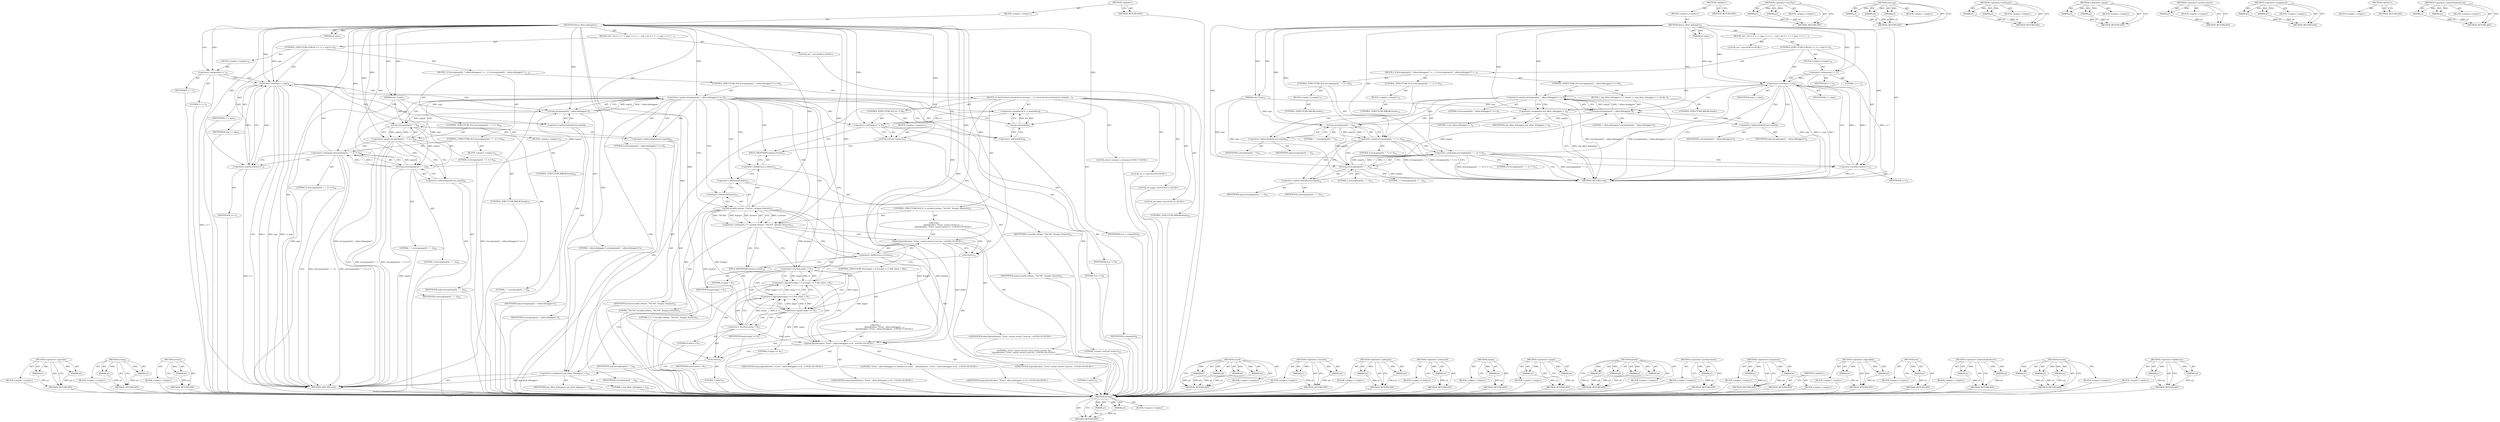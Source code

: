digraph "&lt;operator&gt;.fieldAccess" {
vulnerable_100 [label=<(METHOD,strcmp)>];
vulnerable_101 [label=<(PARAM,p1)>];
vulnerable_102 [label=<(PARAM,p2)>];
vulnerable_103 [label=<(BLOCK,&lt;empty&gt;,&lt;empty&gt;)>];
vulnerable_104 [label=<(METHOD_RETURN,ANY)>];
vulnerable_6 [label=<(METHOD,&lt;global&gt;)<SUB>1</SUB>>];
vulnerable_7 [label=<(BLOCK,&lt;empty&gt;,&lt;empty&gt;)<SUB>1</SUB>>];
vulnerable_8 [label=<(METHOD,detect_allow_debuggers)<SUB>1</SUB>>];
vulnerable_9 [label=<(PARAM,int argc)<SUB>1</SUB>>];
vulnerable_10 [label=<(PARAM,char **argv)<SUB>1</SUB>>];
vulnerable_11 [label=<(BLOCK,{
	int i;
	
 	for (i = 1; i &lt; argc; i++) {
 		i...,{
	int i;
	
 	for (i = 1; i &lt; argc; i++) {
 		i...)<SUB>1</SUB>>];
vulnerable_12 [label="<(LOCAL,int i: int)<SUB>2</SUB>>"];
vulnerable_13 [label=<(CONTROL_STRUCTURE,FOR,for (i = 1;i &lt; argc;i++))<SUB>4</SUB>>];
vulnerable_14 [label=<(BLOCK,&lt;empty&gt;,&lt;empty&gt;)<SUB>4</SUB>>];
vulnerable_15 [label=<(&lt;operator&gt;.assignment,i = 1)<SUB>4</SUB>>];
vulnerable_16 [label=<(IDENTIFIER,i,i = 1)<SUB>4</SUB>>];
vulnerable_17 [label=<(LITERAL,1,i = 1)<SUB>4</SUB>>];
vulnerable_18 [label=<(&lt;operator&gt;.lessThan,i &lt; argc)<SUB>4</SUB>>];
vulnerable_19 [label=<(IDENTIFIER,i,i &lt; argc)<SUB>4</SUB>>];
vulnerable_20 [label=<(IDENTIFIER,argc,i &lt; argc)<SUB>4</SUB>>];
vulnerable_21 [label=<(&lt;operator&gt;.postIncrement,i++)<SUB>4</SUB>>];
vulnerable_22 [label=<(IDENTIFIER,i,i++)<SUB>4</SUB>>];
vulnerable_23 [label=<(BLOCK,{
 		if (strcmp(argv[i], &quot;--allow-debuggers&quot;) =...,{
 		if (strcmp(argv[i], &quot;--allow-debuggers&quot;) =...)<SUB>4</SUB>>];
vulnerable_24 [label=<(CONTROL_STRUCTURE,IF,if (strcmp(argv[i], &quot;--allow-debuggers&quot;) == 0))<SUB>5</SUB>>];
vulnerable_25 [label=<(&lt;operator&gt;.equals,strcmp(argv[i], &quot;--allow-debuggers&quot;) == 0)<SUB>5</SUB>>];
vulnerable_26 [label=<(strcmp,strcmp(argv[i], &quot;--allow-debuggers&quot;))<SUB>5</SUB>>];
vulnerable_27 [label=<(&lt;operator&gt;.indirectIndexAccess,argv[i])<SUB>5</SUB>>];
vulnerable_28 [label=<(IDENTIFIER,argv,strcmp(argv[i], &quot;--allow-debuggers&quot;))<SUB>5</SUB>>];
vulnerable_29 [label=<(IDENTIFIER,i,strcmp(argv[i], &quot;--allow-debuggers&quot;))<SUB>5</SUB>>];
vulnerable_30 [label=<(LITERAL,&quot;--allow-debuggers&quot;,strcmp(argv[i], &quot;--allow-debuggers&quot;))<SUB>5</SUB>>];
vulnerable_31 [label=<(LITERAL,0,strcmp(argv[i], &quot;--allow-debuggers&quot;) == 0)<SUB>5</SUB>>];
vulnerable_32 [label=<(BLOCK,{
 			arg_allow_debuggers = 1;
 			break;
 		},{
 			arg_allow_debuggers = 1;
 			break;
 		})<SUB>5</SUB>>];
vulnerable_33 [label=<(&lt;operator&gt;.assignment,arg_allow_debuggers = 1)<SUB>6</SUB>>];
vulnerable_34 [label=<(IDENTIFIER,arg_allow_debuggers,arg_allow_debuggers = 1)<SUB>6</SUB>>];
vulnerable_35 [label=<(LITERAL,1,arg_allow_debuggers = 1)<SUB>6</SUB>>];
vulnerable_36 [label=<(CONTROL_STRUCTURE,BREAK,break;)<SUB>7</SUB>>];
vulnerable_37 [label=<(CONTROL_STRUCTURE,IF,if (strcmp(argv[i], &quot;--&quot;) == 0))<SUB>10</SUB>>];
vulnerable_38 [label=<(&lt;operator&gt;.equals,strcmp(argv[i], &quot;--&quot;) == 0)<SUB>10</SUB>>];
vulnerable_39 [label=<(strcmp,strcmp(argv[i], &quot;--&quot;))<SUB>10</SUB>>];
vulnerable_40 [label=<(&lt;operator&gt;.indirectIndexAccess,argv[i])<SUB>10</SUB>>];
vulnerable_41 [label=<(IDENTIFIER,argv,strcmp(argv[i], &quot;--&quot;))<SUB>10</SUB>>];
vulnerable_42 [label=<(IDENTIFIER,i,strcmp(argv[i], &quot;--&quot;))<SUB>10</SUB>>];
vulnerable_43 [label=<(LITERAL,&quot;--&quot;,strcmp(argv[i], &quot;--&quot;))<SUB>10</SUB>>];
vulnerable_44 [label=<(LITERAL,0,strcmp(argv[i], &quot;--&quot;) == 0)<SUB>10</SUB>>];
vulnerable_45 [label=<(BLOCK,&lt;empty&gt;,&lt;empty&gt;)<SUB>11</SUB>>];
vulnerable_46 [label=<(CONTROL_STRUCTURE,BREAK,break;)<SUB>11</SUB>>];
vulnerable_47 [label=<(CONTROL_STRUCTURE,IF,if (strncmp(argv[i], &quot;--&quot;, 2) != 0))<SUB>12</SUB>>];
vulnerable_48 [label=<(&lt;operator&gt;.notEquals,strncmp(argv[i], &quot;--&quot;, 2) != 0)<SUB>12</SUB>>];
vulnerable_49 [label=<(strncmp,strncmp(argv[i], &quot;--&quot;, 2))<SUB>12</SUB>>];
vulnerable_50 [label=<(&lt;operator&gt;.indirectIndexAccess,argv[i])<SUB>12</SUB>>];
vulnerable_51 [label=<(IDENTIFIER,argv,strncmp(argv[i], &quot;--&quot;, 2))<SUB>12</SUB>>];
vulnerable_52 [label=<(IDENTIFIER,i,strncmp(argv[i], &quot;--&quot;, 2))<SUB>12</SUB>>];
vulnerable_53 [label=<(LITERAL,&quot;--&quot;,strncmp(argv[i], &quot;--&quot;, 2))<SUB>12</SUB>>];
vulnerable_54 [label=<(LITERAL,2,strncmp(argv[i], &quot;--&quot;, 2))<SUB>12</SUB>>];
vulnerable_55 [label=<(LITERAL,0,strncmp(argv[i], &quot;--&quot;, 2) != 0)<SUB>12</SUB>>];
vulnerable_56 [label=<(BLOCK,&lt;empty&gt;,&lt;empty&gt;)<SUB>13</SUB>>];
vulnerable_57 [label=<(CONTROL_STRUCTURE,BREAK,break;)<SUB>13</SUB>>];
vulnerable_58 [label=<(METHOD_RETURN,void)<SUB>1</SUB>>];
vulnerable_60 [label=<(METHOD_RETURN,ANY)<SUB>1</SUB>>];
vulnerable_86 [label=<(METHOD,&lt;operator&gt;.lessThan)>];
vulnerable_87 [label=<(PARAM,p1)>];
vulnerable_88 [label=<(PARAM,p2)>];
vulnerable_89 [label=<(BLOCK,&lt;empty&gt;,&lt;empty&gt;)>];
vulnerable_90 [label=<(METHOD_RETURN,ANY)>];
vulnerable_115 [label=<(METHOD,strncmp)>];
vulnerable_116 [label=<(PARAM,p1)>];
vulnerable_117 [label=<(PARAM,p2)>];
vulnerable_118 [label=<(PARAM,p3)>];
vulnerable_119 [label=<(BLOCK,&lt;empty&gt;,&lt;empty&gt;)>];
vulnerable_120 [label=<(METHOD_RETURN,ANY)>];
vulnerable_110 [label=<(METHOD,&lt;operator&gt;.notEquals)>];
vulnerable_111 [label=<(PARAM,p1)>];
vulnerable_112 [label=<(PARAM,p2)>];
vulnerable_113 [label=<(BLOCK,&lt;empty&gt;,&lt;empty&gt;)>];
vulnerable_114 [label=<(METHOD_RETURN,ANY)>];
vulnerable_95 [label=<(METHOD,&lt;operator&gt;.equals)>];
vulnerable_96 [label=<(PARAM,p1)>];
vulnerable_97 [label=<(PARAM,p2)>];
vulnerable_98 [label=<(BLOCK,&lt;empty&gt;,&lt;empty&gt;)>];
vulnerable_99 [label=<(METHOD_RETURN,ANY)>];
vulnerable_91 [label=<(METHOD,&lt;operator&gt;.postIncrement)>];
vulnerable_92 [label=<(PARAM,p1)>];
vulnerable_93 [label=<(BLOCK,&lt;empty&gt;,&lt;empty&gt;)>];
vulnerable_94 [label=<(METHOD_RETURN,ANY)>];
vulnerable_81 [label=<(METHOD,&lt;operator&gt;.assignment)>];
vulnerable_82 [label=<(PARAM,p1)>];
vulnerable_83 [label=<(PARAM,p2)>];
vulnerable_84 [label=<(BLOCK,&lt;empty&gt;,&lt;empty&gt;)>];
vulnerable_85 [label=<(METHOD_RETURN,ANY)>];
vulnerable_75 [label=<(METHOD,&lt;global&gt;)<SUB>1</SUB>>];
vulnerable_76 [label=<(BLOCK,&lt;empty&gt;,&lt;empty&gt;)>];
vulnerable_77 [label=<(METHOD_RETURN,ANY)>];
vulnerable_105 [label=<(METHOD,&lt;operator&gt;.indirectIndexAccess)>];
vulnerable_106 [label=<(PARAM,p1)>];
vulnerable_107 [label=<(PARAM,p2)>];
vulnerable_108 [label=<(BLOCK,&lt;empty&gt;,&lt;empty&gt;)>];
vulnerable_109 [label=<(METHOD_RETURN,ANY)>];
fixed_215 [label=<(METHOD,&lt;operator&gt;.logicalOr)>];
fixed_216 [label=<(PARAM,p1)>];
fixed_217 [label=<(PARAM,p2)>];
fixed_218 [label=<(BLOCK,&lt;empty&gt;,&lt;empty&gt;)>];
fixed_219 [label=<(METHOD_RETURN,ANY)>];
fixed_165 [label=<(METHOD,strcmp)>];
fixed_166 [label=<(PARAM,p1)>];
fixed_167 [label=<(PARAM,p2)>];
fixed_168 [label=<(BLOCK,&lt;empty&gt;,&lt;empty&gt;)>];
fixed_169 [label=<(METHOD_RETURN,ANY)>];
fixed_188 [label=<(METHOD,errExit)>];
fixed_189 [label=<(PARAM,p1)>];
fixed_190 [label=<(BLOCK,&lt;empty&gt;,&lt;empty&gt;)>];
fixed_191 [label=<(METHOD_RETURN,ANY)>];
fixed_6 [label=<(METHOD,&lt;global&gt;)<SUB>1</SUB>>];
fixed_7 [label=<(BLOCK,&lt;empty&gt;,&lt;empty&gt;)<SUB>1</SUB>>];
fixed_8 [label=<(METHOD,detect_allow_debuggers)<SUB>1</SUB>>];
fixed_9 [label=<(PARAM,int argc)<SUB>1</SUB>>];
fixed_10 [label=<(PARAM,char **argv)<SUB>1</SUB>>];
fixed_11 [label=<(BLOCK,{
	int i;
	
 	for (i = 1; i &lt; argc; i++) {
 		i...,{
	int i;
	
 	for (i = 1; i &lt; argc; i++) {
 		i...)<SUB>1</SUB>>];
fixed_12 [label="<(LOCAL,int i: int)<SUB>2</SUB>>"];
fixed_13 [label=<(CONTROL_STRUCTURE,FOR,for (i = 1;i &lt; argc;i++))<SUB>4</SUB>>];
fixed_14 [label=<(BLOCK,&lt;empty&gt;,&lt;empty&gt;)<SUB>4</SUB>>];
fixed_15 [label=<(&lt;operator&gt;.assignment,i = 1)<SUB>4</SUB>>];
fixed_16 [label=<(IDENTIFIER,i,i = 1)<SUB>4</SUB>>];
fixed_17 [label=<(LITERAL,1,i = 1)<SUB>4</SUB>>];
fixed_18 [label=<(&lt;operator&gt;.lessThan,i &lt; argc)<SUB>4</SUB>>];
fixed_19 [label=<(IDENTIFIER,i,i &lt; argc)<SUB>4</SUB>>];
fixed_20 [label=<(IDENTIFIER,argc,i &lt; argc)<SUB>4</SUB>>];
fixed_21 [label=<(&lt;operator&gt;.postIncrement,i++)<SUB>4</SUB>>];
fixed_22 [label=<(IDENTIFIER,i,i++)<SUB>4</SUB>>];
fixed_23 [label=<(BLOCK,{
 		if (strcmp(argv[i], &quot;--allow-debuggers&quot;) =...,{
 		if (strcmp(argv[i], &quot;--allow-debuggers&quot;) =...)<SUB>4</SUB>>];
fixed_24 [label=<(CONTROL_STRUCTURE,IF,if (strcmp(argv[i], &quot;--allow-debuggers&quot;) == 0))<SUB>5</SUB>>];
fixed_25 [label=<(&lt;operator&gt;.equals,strcmp(argv[i], &quot;--allow-debuggers&quot;) == 0)<SUB>5</SUB>>];
fixed_26 [label=<(strcmp,strcmp(argv[i], &quot;--allow-debuggers&quot;))<SUB>5</SUB>>];
fixed_27 [label=<(&lt;operator&gt;.indirectIndexAccess,argv[i])<SUB>5</SUB>>];
fixed_28 [label=<(IDENTIFIER,argv,strcmp(argv[i], &quot;--allow-debuggers&quot;))<SUB>5</SUB>>];
fixed_29 [label=<(IDENTIFIER,i,strcmp(argv[i], &quot;--allow-debuggers&quot;))<SUB>5</SUB>>];
fixed_30 [label=<(LITERAL,&quot;--allow-debuggers&quot;,strcmp(argv[i], &quot;--allow-debuggers&quot;))<SUB>5</SUB>>];
fixed_31 [label=<(LITERAL,0,strcmp(argv[i], &quot;--allow-debuggers&quot;) == 0)<SUB>5</SUB>>];
fixed_32 [label=<(BLOCK,{
			// check kernel version
			struct utsname ...,{
			// check kernel version
			struct utsname ...)<SUB>5</SUB>>];
fixed_33 [label="<(LOCAL,struct utsname u: utsname)<SUB>7</SUB>>"];
fixed_34 [label="<(LOCAL,int rv: int)<SUB>8</SUB>>"];
fixed_35 [label=<(&lt;operator&gt;.assignment,rv = uname(&amp;u))<SUB>8</SUB>>];
fixed_36 [label=<(IDENTIFIER,rv,rv = uname(&amp;u))<SUB>8</SUB>>];
fixed_37 [label=<(uname,uname(&amp;u))<SUB>8</SUB>>];
fixed_38 [label=<(&lt;operator&gt;.addressOf,&amp;u)<SUB>8</SUB>>];
fixed_39 [label=<(IDENTIFIER,u,uname(&amp;u))<SUB>8</SUB>>];
fixed_40 [label=<(CONTROL_STRUCTURE,IF,if (rv != 0))<SUB>9</SUB>>];
fixed_41 [label=<(&lt;operator&gt;.notEquals,rv != 0)<SUB>9</SUB>>];
fixed_42 [label=<(IDENTIFIER,rv,rv != 0)<SUB>9</SUB>>];
fixed_43 [label=<(LITERAL,0,rv != 0)<SUB>9</SUB>>];
fixed_44 [label=<(BLOCK,&lt;empty&gt;,&lt;empty&gt;)<SUB>10</SUB>>];
fixed_45 [label=<(errExit,errExit(&quot;uname&quot;))<SUB>10</SUB>>];
fixed_46 [label=<(LITERAL,&quot;uname&quot;,errExit(&quot;uname&quot;))<SUB>10</SUB>>];
fixed_47 [label="<(LOCAL,int major: int)<SUB>11</SUB>>"];
fixed_48 [label="<(LOCAL,int minor: int)<SUB>12</SUB>>"];
fixed_49 [label=<(CONTROL_STRUCTURE,IF,if (2 != sscanf(u.release, &quot;%d.%d&quot;, &amp;major, &amp;minor)))<SUB>13</SUB>>];
fixed_50 [label=<(&lt;operator&gt;.notEquals,2 != sscanf(u.release, &quot;%d.%d&quot;, &amp;major, &amp;minor))<SUB>13</SUB>>];
fixed_51 [label=<(LITERAL,2,2 != sscanf(u.release, &quot;%d.%d&quot;, &amp;major, &amp;minor))<SUB>13</SUB>>];
fixed_52 [label=<(sscanf,sscanf(u.release, &quot;%d.%d&quot;, &amp;major, &amp;minor))<SUB>13</SUB>>];
fixed_53 [label=<(&lt;operator&gt;.fieldAccess,u.release)<SUB>13</SUB>>];
fixed_54 [label=<(IDENTIFIER,u,sscanf(u.release, &quot;%d.%d&quot;, &amp;major, &amp;minor))<SUB>13</SUB>>];
fixed_55 [label=<(FIELD_IDENTIFIER,release,release)<SUB>13</SUB>>];
fixed_56 [label=<(LITERAL,&quot;%d.%d&quot;,sscanf(u.release, &quot;%d.%d&quot;, &amp;major, &amp;minor))<SUB>13</SUB>>];
fixed_57 [label=<(&lt;operator&gt;.addressOf,&amp;major)<SUB>13</SUB>>];
fixed_58 [label=<(IDENTIFIER,major,sscanf(u.release, &quot;%d.%d&quot;, &amp;major, &amp;minor))<SUB>13</SUB>>];
fixed_59 [label=<(&lt;operator&gt;.addressOf,&amp;minor)<SUB>13</SUB>>];
fixed_60 [label=<(IDENTIFIER,minor,sscanf(u.release, &quot;%d.%d&quot;, &amp;major, &amp;minor))<SUB>13</SUB>>];
fixed_61 [label="<(BLOCK,{
				fprintf(stderr, &quot;Error: cannot extract Li...,{
				fprintf(stderr, &quot;Error: cannot extract Li...)<SUB>13</SUB>>"];
fixed_62 [label="<(fprintf,fprintf(stderr, &quot;Error: cannot extract Linux ke...)<SUB>14</SUB>>"];
fixed_63 [label="<(IDENTIFIER,stderr,fprintf(stderr, &quot;Error: cannot extract Linux ke...)<SUB>14</SUB>>"];
fixed_64 [label="<(LITERAL,&quot;Error: cannot extract Linux kernel version: %s\n&quot;,fprintf(stderr, &quot;Error: cannot extract Linux ke...)<SUB>14</SUB>>"];
fixed_65 [label=<(&lt;operator&gt;.fieldAccess,u.version)<SUB>14</SUB>>];
fixed_66 [label="<(IDENTIFIER,u,fprintf(stderr, &quot;Error: cannot extract Linux ke...)<SUB>14</SUB>>"];
fixed_67 [label=<(FIELD_IDENTIFIER,version,version)<SUB>14</SUB>>];
fixed_68 [label=<(exit,exit(1))<SUB>15</SUB>>];
fixed_69 [label=<(LITERAL,1,exit(1))<SUB>15</SUB>>];
fixed_70 [label=<(CONTROL_STRUCTURE,IF,if (major &lt; 4 || (major == 4 &amp;&amp; minor &lt; 8)))<SUB>17</SUB>>];
fixed_71 [label=<(&lt;operator&gt;.logicalOr,major &lt; 4 || (major == 4 &amp;&amp; minor &lt; 8))<SUB>17</SUB>>];
fixed_72 [label=<(&lt;operator&gt;.lessThan,major &lt; 4)<SUB>17</SUB>>];
fixed_73 [label=<(IDENTIFIER,major,major &lt; 4)<SUB>17</SUB>>];
fixed_74 [label=<(LITERAL,4,major &lt; 4)<SUB>17</SUB>>];
fixed_75 [label=<(&lt;operator&gt;.logicalAnd,major == 4 &amp;&amp; minor &lt; 8)<SUB>17</SUB>>];
fixed_76 [label=<(&lt;operator&gt;.equals,major == 4)<SUB>17</SUB>>];
fixed_77 [label=<(IDENTIFIER,major,major == 4)<SUB>17</SUB>>];
fixed_78 [label=<(LITERAL,4,major == 4)<SUB>17</SUB>>];
fixed_79 [label=<(&lt;operator&gt;.lessThan,minor &lt; 8)<SUB>17</SUB>>];
fixed_80 [label=<(IDENTIFIER,minor,minor &lt; 8)<SUB>17</SUB>>];
fixed_81 [label=<(LITERAL,8,minor &lt; 8)<SUB>17</SUB>>];
fixed_82 [label="<(BLOCK,{
				fprintf(stderr, &quot;Error: --allow-debuggers...,{
				fprintf(stderr, &quot;Error: --allow-debuggers...)<SUB>17</SUB>>"];
fixed_83 [label="<(fprintf,fprintf(stderr, &quot;Error: --allow-debuggers is di...)<SUB>18</SUB>>"];
fixed_84 [label="<(IDENTIFIER,stderr,fprintf(stderr, &quot;Error: --allow-debuggers is di...)<SUB>18</SUB>>"];
fixed_85 [label="<(LITERAL,&quot;Error: --allow-debuggers is disabled on Linux ...,fprintf(stderr, &quot;Error: --allow-debuggers is di...)<SUB>18</SUB>>"];
fixed_86 [label="<(IDENTIFIER,major,fprintf(stderr, &quot;Error: --allow-debuggers is di...)<SUB>20</SUB>>"];
fixed_87 [label="<(IDENTIFIER,minor,fprintf(stderr, &quot;Error: --allow-debuggers is di...)<SUB>20</SUB>>"];
fixed_88 [label=<(exit,exit(1))<SUB>21</SUB>>];
fixed_89 [label=<(LITERAL,1,exit(1))<SUB>21</SUB>>];
fixed_90 [label=<(&lt;operator&gt;.assignment,arg_allow_debuggers = 1)<SUB>24</SUB>>];
fixed_91 [label=<(IDENTIFIER,arg_allow_debuggers,arg_allow_debuggers = 1)<SUB>24</SUB>>];
fixed_92 [label=<(LITERAL,1,arg_allow_debuggers = 1)<SUB>24</SUB>>];
fixed_93 [label=<(CONTROL_STRUCTURE,BREAK,break;)<SUB>25</SUB>>];
fixed_94 [label=<(CONTROL_STRUCTURE,IF,if (strcmp(argv[i], &quot;--&quot;) == 0))<SUB>28</SUB>>];
fixed_95 [label=<(&lt;operator&gt;.equals,strcmp(argv[i], &quot;--&quot;) == 0)<SUB>28</SUB>>];
fixed_96 [label=<(strcmp,strcmp(argv[i], &quot;--&quot;))<SUB>28</SUB>>];
fixed_97 [label=<(&lt;operator&gt;.indirectIndexAccess,argv[i])<SUB>28</SUB>>];
fixed_98 [label=<(IDENTIFIER,argv,strcmp(argv[i], &quot;--&quot;))<SUB>28</SUB>>];
fixed_99 [label=<(IDENTIFIER,i,strcmp(argv[i], &quot;--&quot;))<SUB>28</SUB>>];
fixed_100 [label=<(LITERAL,&quot;--&quot;,strcmp(argv[i], &quot;--&quot;))<SUB>28</SUB>>];
fixed_101 [label=<(LITERAL,0,strcmp(argv[i], &quot;--&quot;) == 0)<SUB>28</SUB>>];
fixed_102 [label=<(BLOCK,&lt;empty&gt;,&lt;empty&gt;)<SUB>29</SUB>>];
fixed_103 [label=<(CONTROL_STRUCTURE,BREAK,break;)<SUB>29</SUB>>];
fixed_104 [label=<(CONTROL_STRUCTURE,IF,if (strncmp(argv[i], &quot;--&quot;, 2) != 0))<SUB>30</SUB>>];
fixed_105 [label=<(&lt;operator&gt;.notEquals,strncmp(argv[i], &quot;--&quot;, 2) != 0)<SUB>30</SUB>>];
fixed_106 [label=<(strncmp,strncmp(argv[i], &quot;--&quot;, 2))<SUB>30</SUB>>];
fixed_107 [label=<(&lt;operator&gt;.indirectIndexAccess,argv[i])<SUB>30</SUB>>];
fixed_108 [label=<(IDENTIFIER,argv,strncmp(argv[i], &quot;--&quot;, 2))<SUB>30</SUB>>];
fixed_109 [label=<(IDENTIFIER,i,strncmp(argv[i], &quot;--&quot;, 2))<SUB>30</SUB>>];
fixed_110 [label=<(LITERAL,&quot;--&quot;,strncmp(argv[i], &quot;--&quot;, 2))<SUB>30</SUB>>];
fixed_111 [label=<(LITERAL,2,strncmp(argv[i], &quot;--&quot;, 2))<SUB>30</SUB>>];
fixed_112 [label=<(LITERAL,0,strncmp(argv[i], &quot;--&quot;, 2) != 0)<SUB>30</SUB>>];
fixed_113 [label=<(BLOCK,&lt;empty&gt;,&lt;empty&gt;)<SUB>31</SUB>>];
fixed_114 [label=<(CONTROL_STRUCTURE,BREAK,break;)<SUB>31</SUB>>];
fixed_115 [label=<(METHOD_RETURN,void)<SUB>1</SUB>>];
fixed_117 [label=<(METHOD_RETURN,ANY)<SUB>1</SUB>>];
fixed_192 [label=<(METHOD,sscanf)>];
fixed_193 [label=<(PARAM,p1)>];
fixed_194 [label=<(PARAM,p2)>];
fixed_195 [label=<(PARAM,p3)>];
fixed_196 [label=<(PARAM,p4)>];
fixed_197 [label=<(BLOCK,&lt;empty&gt;,&lt;empty&gt;)>];
fixed_198 [label=<(METHOD_RETURN,ANY)>];
fixed_151 [label=<(METHOD,&lt;operator&gt;.lessThan)>];
fixed_152 [label=<(PARAM,p1)>];
fixed_153 [label=<(PARAM,p2)>];
fixed_154 [label=<(BLOCK,&lt;empty&gt;,&lt;empty&gt;)>];
fixed_155 [label=<(METHOD_RETURN,ANY)>];
fixed_183 [label=<(METHOD,&lt;operator&gt;.notEquals)>];
fixed_184 [label=<(PARAM,p1)>];
fixed_185 [label=<(PARAM,p2)>];
fixed_186 [label=<(BLOCK,&lt;empty&gt;,&lt;empty&gt;)>];
fixed_187 [label=<(METHOD_RETURN,ANY)>];
fixed_179 [label=<(METHOD,&lt;operator&gt;.addressOf)>];
fixed_180 [label=<(PARAM,p1)>];
fixed_181 [label=<(BLOCK,&lt;empty&gt;,&lt;empty&gt;)>];
fixed_182 [label=<(METHOD_RETURN,ANY)>];
fixed_175 [label=<(METHOD,uname)>];
fixed_176 [label=<(PARAM,p1)>];
fixed_177 [label=<(BLOCK,&lt;empty&gt;,&lt;empty&gt;)>];
fixed_178 [label=<(METHOD_RETURN,ANY)>];
fixed_160 [label=<(METHOD,&lt;operator&gt;.equals)>];
fixed_161 [label=<(PARAM,p1)>];
fixed_162 [label=<(PARAM,p2)>];
fixed_163 [label=<(BLOCK,&lt;empty&gt;,&lt;empty&gt;)>];
fixed_164 [label=<(METHOD_RETURN,ANY)>];
fixed_204 [label=<(METHOD,fprintf)>];
fixed_205 [label=<(PARAM,p1)>];
fixed_206 [label=<(PARAM,p2)>];
fixed_207 [label=<(PARAM,p3)>];
fixed_208 [label=<(PARAM,p4)>];
fixed_209 [label=<(BLOCK,&lt;empty&gt;,&lt;empty&gt;)>];
fixed_210 [label=<(METHOD_RETURN,ANY)>];
fixed_156 [label=<(METHOD,&lt;operator&gt;.postIncrement)>];
fixed_157 [label=<(PARAM,p1)>];
fixed_158 [label=<(BLOCK,&lt;empty&gt;,&lt;empty&gt;)>];
fixed_159 [label=<(METHOD_RETURN,ANY)>];
fixed_146 [label=<(METHOD,&lt;operator&gt;.assignment)>];
fixed_147 [label=<(PARAM,p1)>];
fixed_148 [label=<(PARAM,p2)>];
fixed_149 [label=<(BLOCK,&lt;empty&gt;,&lt;empty&gt;)>];
fixed_150 [label=<(METHOD_RETURN,ANY)>];
fixed_140 [label=<(METHOD,&lt;global&gt;)<SUB>1</SUB>>];
fixed_141 [label=<(BLOCK,&lt;empty&gt;,&lt;empty&gt;)>];
fixed_142 [label=<(METHOD_RETURN,ANY)>];
fixed_220 [label=<(METHOD,&lt;operator&gt;.logicalAnd)>];
fixed_221 [label=<(PARAM,p1)>];
fixed_222 [label=<(PARAM,p2)>];
fixed_223 [label=<(BLOCK,&lt;empty&gt;,&lt;empty&gt;)>];
fixed_224 [label=<(METHOD_RETURN,ANY)>];
fixed_211 [label=<(METHOD,exit)>];
fixed_212 [label=<(PARAM,p1)>];
fixed_213 [label=<(BLOCK,&lt;empty&gt;,&lt;empty&gt;)>];
fixed_214 [label=<(METHOD_RETURN,ANY)>];
fixed_170 [label=<(METHOD,&lt;operator&gt;.indirectIndexAccess)>];
fixed_171 [label=<(PARAM,p1)>];
fixed_172 [label=<(PARAM,p2)>];
fixed_173 [label=<(BLOCK,&lt;empty&gt;,&lt;empty&gt;)>];
fixed_174 [label=<(METHOD_RETURN,ANY)>];
fixed_225 [label=<(METHOD,strncmp)>];
fixed_226 [label=<(PARAM,p1)>];
fixed_227 [label=<(PARAM,p2)>];
fixed_228 [label=<(PARAM,p3)>];
fixed_229 [label=<(BLOCK,&lt;empty&gt;,&lt;empty&gt;)>];
fixed_230 [label=<(METHOD_RETURN,ANY)>];
fixed_199 [label=<(METHOD,&lt;operator&gt;.fieldAccess)>];
fixed_200 [label=<(PARAM,p1)>];
fixed_201 [label=<(PARAM,p2)>];
fixed_202 [label=<(BLOCK,&lt;empty&gt;,&lt;empty&gt;)>];
fixed_203 [label=<(METHOD_RETURN,ANY)>];
vulnerable_100 -> vulnerable_101  [key=0, label="AST: "];
vulnerable_100 -> vulnerable_101  [key=1, label="DDG: "];
vulnerable_100 -> vulnerable_103  [key=0, label="AST: "];
vulnerable_100 -> vulnerable_102  [key=0, label="AST: "];
vulnerable_100 -> vulnerable_102  [key=1, label="DDG: "];
vulnerable_100 -> vulnerable_104  [key=0, label="AST: "];
vulnerable_100 -> vulnerable_104  [key=1, label="CFG: "];
vulnerable_101 -> vulnerable_104  [key=0, label="DDG: p1"];
vulnerable_102 -> vulnerable_104  [key=0, label="DDG: p2"];
vulnerable_6 -> vulnerable_7  [key=0, label="AST: "];
vulnerable_6 -> vulnerable_60  [key=0, label="AST: "];
vulnerable_6 -> vulnerable_60  [key=1, label="CFG: "];
vulnerable_7 -> vulnerable_8  [key=0, label="AST: "];
vulnerable_8 -> vulnerable_9  [key=0, label="AST: "];
vulnerable_8 -> vulnerable_9  [key=1, label="DDG: "];
vulnerable_8 -> vulnerable_10  [key=0, label="AST: "];
vulnerable_8 -> vulnerable_10  [key=1, label="DDG: "];
vulnerable_8 -> vulnerable_11  [key=0, label="AST: "];
vulnerable_8 -> vulnerable_58  [key=0, label="AST: "];
vulnerable_8 -> vulnerable_15  [key=0, label="CFG: "];
vulnerable_8 -> vulnerable_15  [key=1, label="DDG: "];
vulnerable_8 -> vulnerable_18  [key=0, label="DDG: "];
vulnerable_8 -> vulnerable_21  [key=0, label="DDG: "];
vulnerable_8 -> vulnerable_25  [key=0, label="DDG: "];
vulnerable_8 -> vulnerable_33  [key=0, label="DDG: "];
vulnerable_8 -> vulnerable_38  [key=0, label="DDG: "];
vulnerable_8 -> vulnerable_48  [key=0, label="DDG: "];
vulnerable_8 -> vulnerable_26  [key=0, label="DDG: "];
vulnerable_8 -> vulnerable_39  [key=0, label="DDG: "];
vulnerable_8 -> vulnerable_49  [key=0, label="DDG: "];
vulnerable_9 -> vulnerable_18  [key=0, label="DDG: argc"];
vulnerable_10 -> vulnerable_58  [key=0, label="DDG: argv"];
vulnerable_10 -> vulnerable_26  [key=0, label="DDG: argv"];
vulnerable_10 -> vulnerable_39  [key=0, label="DDG: argv"];
vulnerable_10 -> vulnerable_49  [key=0, label="DDG: argv"];
vulnerable_11 -> vulnerable_12  [key=0, label="AST: "];
vulnerable_11 -> vulnerable_13  [key=0, label="AST: "];
vulnerable_13 -> vulnerable_14  [key=0, label="AST: "];
vulnerable_13 -> vulnerable_18  [key=0, label="AST: "];
vulnerable_13 -> vulnerable_21  [key=0, label="AST: "];
vulnerable_13 -> vulnerable_23  [key=0, label="AST: "];
vulnerable_14 -> vulnerable_15  [key=0, label="AST: "];
vulnerable_15 -> vulnerable_16  [key=0, label="AST: "];
vulnerable_15 -> vulnerable_17  [key=0, label="AST: "];
vulnerable_15 -> vulnerable_18  [key=0, label="CFG: "];
vulnerable_15 -> vulnerable_18  [key=1, label="DDG: i"];
vulnerable_15 -> vulnerable_58  [key=0, label="DDG: i = 1"];
vulnerable_18 -> vulnerable_19  [key=0, label="AST: "];
vulnerable_18 -> vulnerable_20  [key=0, label="AST: "];
vulnerable_18 -> vulnerable_58  [key=0, label="CFG: "];
vulnerable_18 -> vulnerable_58  [key=1, label="DDG: i"];
vulnerable_18 -> vulnerable_58  [key=2, label="DDG: argc"];
vulnerable_18 -> vulnerable_58  [key=3, label="DDG: i &lt; argc"];
vulnerable_18 -> vulnerable_27  [key=0, label="CFG: "];
vulnerable_18 -> vulnerable_27  [key=1, label="CDG: "];
vulnerable_18 -> vulnerable_21  [key=0, label="DDG: i"];
vulnerable_18 -> vulnerable_26  [key=0, label="CDG: "];
vulnerable_18 -> vulnerable_25  [key=0, label="CDG: "];
vulnerable_21 -> vulnerable_22  [key=0, label="AST: "];
vulnerable_21 -> vulnerable_18  [key=0, label="CFG: "];
vulnerable_21 -> vulnerable_18  [key=1, label="DDG: i"];
vulnerable_21 -> vulnerable_58  [key=0, label="DDG: i++"];
vulnerable_23 -> vulnerable_24  [key=0, label="AST: "];
vulnerable_23 -> vulnerable_37  [key=0, label="AST: "];
vulnerable_23 -> vulnerable_47  [key=0, label="AST: "];
vulnerable_24 -> vulnerable_25  [key=0, label="AST: "];
vulnerable_24 -> vulnerable_32  [key=0, label="AST: "];
vulnerable_25 -> vulnerable_26  [key=0, label="AST: "];
vulnerable_25 -> vulnerable_31  [key=0, label="AST: "];
vulnerable_25 -> vulnerable_33  [key=0, label="CFG: "];
vulnerable_25 -> vulnerable_33  [key=1, label="CDG: "];
vulnerable_25 -> vulnerable_40  [key=0, label="CFG: "];
vulnerable_25 -> vulnerable_40  [key=1, label="CDG: "];
vulnerable_25 -> vulnerable_58  [key=0, label="DDG: strcmp(argv[i], &quot;--allow-debuggers&quot;)"];
vulnerable_25 -> vulnerable_58  [key=1, label="DDG: strcmp(argv[i], &quot;--allow-debuggers&quot;) == 0"];
vulnerable_25 -> vulnerable_38  [key=0, label="CDG: "];
vulnerable_25 -> vulnerable_39  [key=0, label="CDG: "];
vulnerable_26 -> vulnerable_27  [key=0, label="AST: "];
vulnerable_26 -> vulnerable_30  [key=0, label="AST: "];
vulnerable_26 -> vulnerable_25  [key=0, label="CFG: "];
vulnerable_26 -> vulnerable_25  [key=1, label="DDG: argv[i]"];
vulnerable_26 -> vulnerable_25  [key=2, label="DDG: &quot;--allow-debuggers&quot;"];
vulnerable_26 -> vulnerable_39  [key=0, label="DDG: argv[i]"];
vulnerable_27 -> vulnerable_28  [key=0, label="AST: "];
vulnerable_27 -> vulnerable_29  [key=0, label="AST: "];
vulnerable_27 -> vulnerable_26  [key=0, label="CFG: "];
vulnerable_32 -> vulnerable_33  [key=0, label="AST: "];
vulnerable_32 -> vulnerable_36  [key=0, label="AST: "];
vulnerable_33 -> vulnerable_34  [key=0, label="AST: "];
vulnerable_33 -> vulnerable_35  [key=0, label="AST: "];
vulnerable_33 -> vulnerable_58  [key=0, label="CFG: "];
vulnerable_33 -> vulnerable_58  [key=1, label="DDG: arg_allow_debuggers"];
vulnerable_37 -> vulnerable_38  [key=0, label="AST: "];
vulnerable_37 -> vulnerable_45  [key=0, label="AST: "];
vulnerable_38 -> vulnerable_39  [key=0, label="AST: "];
vulnerable_38 -> vulnerable_44  [key=0, label="AST: "];
vulnerable_38 -> vulnerable_58  [key=0, label="CFG: "];
vulnerable_38 -> vulnerable_58  [key=1, label="DDG: strcmp(argv[i], &quot;--&quot;)"];
vulnerable_38 -> vulnerable_58  [key=2, label="DDG: strcmp(argv[i], &quot;--&quot;) == 0"];
vulnerable_38 -> vulnerable_50  [key=0, label="CFG: "];
vulnerable_38 -> vulnerable_50  [key=1, label="CDG: "];
vulnerable_38 -> vulnerable_48  [key=0, label="CDG: "];
vulnerable_38 -> vulnerable_49  [key=0, label="CDG: "];
vulnerable_39 -> vulnerable_40  [key=0, label="AST: "];
vulnerable_39 -> vulnerable_43  [key=0, label="AST: "];
vulnerable_39 -> vulnerable_38  [key=0, label="CFG: "];
vulnerable_39 -> vulnerable_38  [key=1, label="DDG: argv[i]"];
vulnerable_39 -> vulnerable_38  [key=2, label="DDG: &quot;--&quot;"];
vulnerable_39 -> vulnerable_49  [key=0, label="DDG: argv[i]"];
vulnerable_40 -> vulnerable_41  [key=0, label="AST: "];
vulnerable_40 -> vulnerable_42  [key=0, label="AST: "];
vulnerable_40 -> vulnerable_39  [key=0, label="CFG: "];
vulnerable_45 -> vulnerable_46  [key=0, label="AST: "];
vulnerable_47 -> vulnerable_48  [key=0, label="AST: "];
vulnerable_47 -> vulnerable_56  [key=0, label="AST: "];
vulnerable_48 -> vulnerable_49  [key=0, label="AST: "];
vulnerable_48 -> vulnerable_55  [key=0, label="AST: "];
vulnerable_48 -> vulnerable_58  [key=0, label="CFG: "];
vulnerable_48 -> vulnerable_58  [key=1, label="DDG: strncmp(argv[i], &quot;--&quot;, 2)"];
vulnerable_48 -> vulnerable_58  [key=2, label="DDG: strncmp(argv[i], &quot;--&quot;, 2) != 0"];
vulnerable_48 -> vulnerable_21  [key=0, label="CFG: "];
vulnerable_48 -> vulnerable_21  [key=1, label="CDG: "];
vulnerable_48 -> vulnerable_18  [key=0, label="CDG: "];
vulnerable_49 -> vulnerable_50  [key=0, label="AST: "];
vulnerable_49 -> vulnerable_53  [key=0, label="AST: "];
vulnerable_49 -> vulnerable_54  [key=0, label="AST: "];
vulnerable_49 -> vulnerable_48  [key=0, label="CFG: "];
vulnerable_49 -> vulnerable_48  [key=1, label="DDG: argv[i]"];
vulnerable_49 -> vulnerable_48  [key=2, label="DDG: &quot;--&quot;"];
vulnerable_49 -> vulnerable_48  [key=3, label="DDG: 2"];
vulnerable_49 -> vulnerable_58  [key=0, label="DDG: argv[i]"];
vulnerable_49 -> vulnerable_26  [key=0, label="DDG: argv[i]"];
vulnerable_50 -> vulnerable_51  [key=0, label="AST: "];
vulnerable_50 -> vulnerable_52  [key=0, label="AST: "];
vulnerable_50 -> vulnerable_49  [key=0, label="CFG: "];
vulnerable_56 -> vulnerable_57  [key=0, label="AST: "];
vulnerable_86 -> vulnerable_87  [key=0, label="AST: "];
vulnerable_86 -> vulnerable_87  [key=1, label="DDG: "];
vulnerable_86 -> vulnerable_89  [key=0, label="AST: "];
vulnerable_86 -> vulnerable_88  [key=0, label="AST: "];
vulnerable_86 -> vulnerable_88  [key=1, label="DDG: "];
vulnerable_86 -> vulnerable_90  [key=0, label="AST: "];
vulnerable_86 -> vulnerable_90  [key=1, label="CFG: "];
vulnerable_87 -> vulnerable_90  [key=0, label="DDG: p1"];
vulnerable_88 -> vulnerable_90  [key=0, label="DDG: p2"];
vulnerable_115 -> vulnerable_116  [key=0, label="AST: "];
vulnerable_115 -> vulnerable_116  [key=1, label="DDG: "];
vulnerable_115 -> vulnerable_119  [key=0, label="AST: "];
vulnerable_115 -> vulnerable_117  [key=0, label="AST: "];
vulnerable_115 -> vulnerable_117  [key=1, label="DDG: "];
vulnerable_115 -> vulnerable_120  [key=0, label="AST: "];
vulnerable_115 -> vulnerable_120  [key=1, label="CFG: "];
vulnerable_115 -> vulnerable_118  [key=0, label="AST: "];
vulnerable_115 -> vulnerable_118  [key=1, label="DDG: "];
vulnerable_116 -> vulnerable_120  [key=0, label="DDG: p1"];
vulnerable_117 -> vulnerable_120  [key=0, label="DDG: p2"];
vulnerable_118 -> vulnerable_120  [key=0, label="DDG: p3"];
vulnerable_110 -> vulnerable_111  [key=0, label="AST: "];
vulnerable_110 -> vulnerable_111  [key=1, label="DDG: "];
vulnerable_110 -> vulnerable_113  [key=0, label="AST: "];
vulnerable_110 -> vulnerable_112  [key=0, label="AST: "];
vulnerable_110 -> vulnerable_112  [key=1, label="DDG: "];
vulnerable_110 -> vulnerable_114  [key=0, label="AST: "];
vulnerable_110 -> vulnerable_114  [key=1, label="CFG: "];
vulnerable_111 -> vulnerable_114  [key=0, label="DDG: p1"];
vulnerable_112 -> vulnerable_114  [key=0, label="DDG: p2"];
vulnerable_95 -> vulnerable_96  [key=0, label="AST: "];
vulnerable_95 -> vulnerable_96  [key=1, label="DDG: "];
vulnerable_95 -> vulnerable_98  [key=0, label="AST: "];
vulnerable_95 -> vulnerable_97  [key=0, label="AST: "];
vulnerable_95 -> vulnerable_97  [key=1, label="DDG: "];
vulnerable_95 -> vulnerable_99  [key=0, label="AST: "];
vulnerable_95 -> vulnerable_99  [key=1, label="CFG: "];
vulnerable_96 -> vulnerable_99  [key=0, label="DDG: p1"];
vulnerable_97 -> vulnerable_99  [key=0, label="DDG: p2"];
vulnerable_91 -> vulnerable_92  [key=0, label="AST: "];
vulnerable_91 -> vulnerable_92  [key=1, label="DDG: "];
vulnerable_91 -> vulnerable_93  [key=0, label="AST: "];
vulnerable_91 -> vulnerable_94  [key=0, label="AST: "];
vulnerable_91 -> vulnerable_94  [key=1, label="CFG: "];
vulnerable_92 -> vulnerable_94  [key=0, label="DDG: p1"];
vulnerable_81 -> vulnerable_82  [key=0, label="AST: "];
vulnerable_81 -> vulnerable_82  [key=1, label="DDG: "];
vulnerable_81 -> vulnerable_84  [key=0, label="AST: "];
vulnerable_81 -> vulnerable_83  [key=0, label="AST: "];
vulnerable_81 -> vulnerable_83  [key=1, label="DDG: "];
vulnerable_81 -> vulnerable_85  [key=0, label="AST: "];
vulnerable_81 -> vulnerable_85  [key=1, label="CFG: "];
vulnerable_82 -> vulnerable_85  [key=0, label="DDG: p1"];
vulnerable_83 -> vulnerable_85  [key=0, label="DDG: p2"];
vulnerable_75 -> vulnerable_76  [key=0, label="AST: "];
vulnerable_75 -> vulnerable_77  [key=0, label="AST: "];
vulnerable_75 -> vulnerable_77  [key=1, label="CFG: "];
vulnerable_105 -> vulnerable_106  [key=0, label="AST: "];
vulnerable_105 -> vulnerable_106  [key=1, label="DDG: "];
vulnerable_105 -> vulnerable_108  [key=0, label="AST: "];
vulnerable_105 -> vulnerable_107  [key=0, label="AST: "];
vulnerable_105 -> vulnerable_107  [key=1, label="DDG: "];
vulnerable_105 -> vulnerable_109  [key=0, label="AST: "];
vulnerable_105 -> vulnerable_109  [key=1, label="CFG: "];
vulnerable_106 -> vulnerable_109  [key=0, label="DDG: p1"];
vulnerable_107 -> vulnerable_109  [key=0, label="DDG: p2"];
fixed_215 -> fixed_216  [key=0, label="AST: "];
fixed_215 -> fixed_216  [key=1, label="DDG: "];
fixed_215 -> fixed_218  [key=0, label="AST: "];
fixed_215 -> fixed_217  [key=0, label="AST: "];
fixed_215 -> fixed_217  [key=1, label="DDG: "];
fixed_215 -> fixed_219  [key=0, label="AST: "];
fixed_215 -> fixed_219  [key=1, label="CFG: "];
fixed_216 -> fixed_219  [key=0, label="DDG: p1"];
fixed_217 -> fixed_219  [key=0, label="DDG: p2"];
fixed_218 -> vulnerable_100  [key=0];
fixed_219 -> vulnerable_100  [key=0];
fixed_165 -> fixed_166  [key=0, label="AST: "];
fixed_165 -> fixed_166  [key=1, label="DDG: "];
fixed_165 -> fixed_168  [key=0, label="AST: "];
fixed_165 -> fixed_167  [key=0, label="AST: "];
fixed_165 -> fixed_167  [key=1, label="DDG: "];
fixed_165 -> fixed_169  [key=0, label="AST: "];
fixed_165 -> fixed_169  [key=1, label="CFG: "];
fixed_166 -> fixed_169  [key=0, label="DDG: p1"];
fixed_167 -> fixed_169  [key=0, label="DDG: p2"];
fixed_168 -> vulnerable_100  [key=0];
fixed_169 -> vulnerable_100  [key=0];
fixed_188 -> fixed_189  [key=0, label="AST: "];
fixed_188 -> fixed_189  [key=1, label="DDG: "];
fixed_188 -> fixed_190  [key=0, label="AST: "];
fixed_188 -> fixed_191  [key=0, label="AST: "];
fixed_188 -> fixed_191  [key=1, label="CFG: "];
fixed_189 -> fixed_191  [key=0, label="DDG: p1"];
fixed_190 -> vulnerable_100  [key=0];
fixed_191 -> vulnerable_100  [key=0];
fixed_6 -> fixed_7  [key=0, label="AST: "];
fixed_6 -> fixed_117  [key=0, label="AST: "];
fixed_6 -> fixed_117  [key=1, label="CFG: "];
fixed_7 -> fixed_8  [key=0, label="AST: "];
fixed_8 -> fixed_9  [key=0, label="AST: "];
fixed_8 -> fixed_9  [key=1, label="DDG: "];
fixed_8 -> fixed_10  [key=0, label="AST: "];
fixed_8 -> fixed_10  [key=1, label="DDG: "];
fixed_8 -> fixed_11  [key=0, label="AST: "];
fixed_8 -> fixed_115  [key=0, label="AST: "];
fixed_8 -> fixed_15  [key=0, label="CFG: "];
fixed_8 -> fixed_15  [key=1, label="DDG: "];
fixed_8 -> fixed_18  [key=0, label="DDG: "];
fixed_8 -> fixed_21  [key=0, label="DDG: "];
fixed_8 -> fixed_25  [key=0, label="DDG: "];
fixed_8 -> fixed_90  [key=0, label="DDG: "];
fixed_8 -> fixed_95  [key=0, label="DDG: "];
fixed_8 -> fixed_105  [key=0, label="DDG: "];
fixed_8 -> fixed_26  [key=0, label="DDG: "];
fixed_8 -> fixed_96  [key=0, label="DDG: "];
fixed_8 -> fixed_106  [key=0, label="DDG: "];
fixed_8 -> fixed_37  [key=0, label="DDG: "];
fixed_8 -> fixed_41  [key=0, label="DDG: "];
fixed_8 -> fixed_50  [key=0, label="DDG: "];
fixed_8 -> fixed_45  [key=0, label="DDG: "];
fixed_8 -> fixed_52  [key=0, label="DDG: "];
fixed_8 -> fixed_62  [key=0, label="DDG: "];
fixed_8 -> fixed_68  [key=0, label="DDG: "];
fixed_8 -> fixed_72  [key=0, label="DDG: "];
fixed_8 -> fixed_83  [key=0, label="DDG: "];
fixed_8 -> fixed_88  [key=0, label="DDG: "];
fixed_8 -> fixed_76  [key=0, label="DDG: "];
fixed_8 -> fixed_79  [key=0, label="DDG: "];
fixed_9 -> fixed_18  [key=0, label="DDG: argc"];
fixed_10 -> fixed_115  [key=0, label="DDG: argv"];
fixed_10 -> fixed_26  [key=0, label="DDG: argv"];
fixed_10 -> fixed_96  [key=0, label="DDG: argv"];
fixed_10 -> fixed_106  [key=0, label="DDG: argv"];
fixed_11 -> fixed_12  [key=0, label="AST: "];
fixed_11 -> fixed_13  [key=0, label="AST: "];
fixed_12 -> vulnerable_100  [key=0];
fixed_13 -> fixed_14  [key=0, label="AST: "];
fixed_13 -> fixed_18  [key=0, label="AST: "];
fixed_13 -> fixed_21  [key=0, label="AST: "];
fixed_13 -> fixed_23  [key=0, label="AST: "];
fixed_14 -> fixed_15  [key=0, label="AST: "];
fixed_15 -> fixed_16  [key=0, label="AST: "];
fixed_15 -> fixed_17  [key=0, label="AST: "];
fixed_15 -> fixed_18  [key=0, label="CFG: "];
fixed_15 -> fixed_18  [key=1, label="DDG: i"];
fixed_15 -> fixed_115  [key=0, label="DDG: i = 1"];
fixed_16 -> vulnerable_100  [key=0];
fixed_17 -> vulnerable_100  [key=0];
fixed_18 -> fixed_19  [key=0, label="AST: "];
fixed_18 -> fixed_20  [key=0, label="AST: "];
fixed_18 -> fixed_115  [key=0, label="CFG: "];
fixed_18 -> fixed_115  [key=1, label="DDG: i"];
fixed_18 -> fixed_115  [key=2, label="DDG: argc"];
fixed_18 -> fixed_115  [key=3, label="DDG: i &lt; argc"];
fixed_18 -> fixed_27  [key=0, label="CFG: "];
fixed_18 -> fixed_27  [key=1, label="CDG: "];
fixed_18 -> fixed_21  [key=0, label="DDG: i"];
fixed_18 -> fixed_26  [key=0, label="CDG: "];
fixed_18 -> fixed_25  [key=0, label="CDG: "];
fixed_19 -> vulnerable_100  [key=0];
fixed_20 -> vulnerable_100  [key=0];
fixed_21 -> fixed_22  [key=0, label="AST: "];
fixed_21 -> fixed_18  [key=0, label="CFG: "];
fixed_21 -> fixed_18  [key=1, label="DDG: i"];
fixed_21 -> fixed_115  [key=0, label="DDG: i++"];
fixed_22 -> vulnerable_100  [key=0];
fixed_23 -> fixed_24  [key=0, label="AST: "];
fixed_23 -> fixed_94  [key=0, label="AST: "];
fixed_23 -> fixed_104  [key=0, label="AST: "];
fixed_24 -> fixed_25  [key=0, label="AST: "];
fixed_24 -> fixed_32  [key=0, label="AST: "];
fixed_25 -> fixed_26  [key=0, label="AST: "];
fixed_25 -> fixed_31  [key=0, label="AST: "];
fixed_25 -> fixed_38  [key=0, label="CFG: "];
fixed_25 -> fixed_38  [key=1, label="CDG: "];
fixed_25 -> fixed_97  [key=0, label="CFG: "];
fixed_25 -> fixed_97  [key=1, label="CDG: "];
fixed_25 -> fixed_115  [key=0, label="DDG: strcmp(argv[i], &quot;--allow-debuggers&quot;)"];
fixed_25 -> fixed_115  [key=1, label="DDG: strcmp(argv[i], &quot;--allow-debuggers&quot;) == 0"];
fixed_25 -> fixed_96  [key=0, label="CDG: "];
fixed_25 -> fixed_57  [key=0, label="CDG: "];
fixed_25 -> fixed_52  [key=0, label="CDG: "];
fixed_25 -> fixed_37  [key=0, label="CDG: "];
fixed_25 -> fixed_72  [key=0, label="CDG: "];
fixed_25 -> fixed_95  [key=0, label="CDG: "];
fixed_25 -> fixed_50  [key=0, label="CDG: "];
fixed_25 -> fixed_59  [key=0, label="CDG: "];
fixed_25 -> fixed_35  [key=0, label="CDG: "];
fixed_25 -> fixed_90  [key=0, label="CDG: "];
fixed_25 -> fixed_71  [key=0, label="CDG: "];
fixed_25 -> fixed_53  [key=0, label="CDG: "];
fixed_25 -> fixed_41  [key=0, label="CDG: "];
fixed_25 -> fixed_55  [key=0, label="CDG: "];
fixed_26 -> fixed_27  [key=0, label="AST: "];
fixed_26 -> fixed_30  [key=0, label="AST: "];
fixed_26 -> fixed_25  [key=0, label="CFG: "];
fixed_26 -> fixed_25  [key=1, label="DDG: argv[i]"];
fixed_26 -> fixed_25  [key=2, label="DDG: &quot;--allow-debuggers&quot;"];
fixed_26 -> fixed_96  [key=0, label="DDG: argv[i]"];
fixed_27 -> fixed_28  [key=0, label="AST: "];
fixed_27 -> fixed_29  [key=0, label="AST: "];
fixed_27 -> fixed_26  [key=0, label="CFG: "];
fixed_28 -> vulnerable_100  [key=0];
fixed_29 -> vulnerable_100  [key=0];
fixed_30 -> vulnerable_100  [key=0];
fixed_31 -> vulnerable_100  [key=0];
fixed_32 -> fixed_33  [key=0, label="AST: "];
fixed_32 -> fixed_34  [key=0, label="AST: "];
fixed_32 -> fixed_35  [key=0, label="AST: "];
fixed_32 -> fixed_40  [key=0, label="AST: "];
fixed_32 -> fixed_47  [key=0, label="AST: "];
fixed_32 -> fixed_48  [key=0, label="AST: "];
fixed_32 -> fixed_49  [key=0, label="AST: "];
fixed_32 -> fixed_70  [key=0, label="AST: "];
fixed_32 -> fixed_90  [key=0, label="AST: "];
fixed_32 -> fixed_93  [key=0, label="AST: "];
fixed_33 -> vulnerable_100  [key=0];
fixed_34 -> vulnerable_100  [key=0];
fixed_35 -> fixed_36  [key=0, label="AST: "];
fixed_35 -> fixed_37  [key=0, label="AST: "];
fixed_35 -> fixed_41  [key=0, label="CFG: "];
fixed_35 -> fixed_41  [key=1, label="DDG: rv"];
fixed_36 -> vulnerable_100  [key=0];
fixed_37 -> fixed_38  [key=0, label="AST: "];
fixed_37 -> fixed_35  [key=0, label="CFG: "];
fixed_37 -> fixed_35  [key=1, label="DDG: &amp;u"];
fixed_38 -> fixed_39  [key=0, label="AST: "];
fixed_38 -> fixed_37  [key=0, label="CFG: "];
fixed_39 -> vulnerable_100  [key=0];
fixed_40 -> fixed_41  [key=0, label="AST: "];
fixed_40 -> fixed_44  [key=0, label="AST: "];
fixed_41 -> fixed_42  [key=0, label="AST: "];
fixed_41 -> fixed_43  [key=0, label="AST: "];
fixed_41 -> fixed_45  [key=0, label="CFG: "];
fixed_41 -> fixed_45  [key=1, label="CDG: "];
fixed_41 -> fixed_55  [key=0, label="CFG: "];
fixed_42 -> vulnerable_100  [key=0];
fixed_43 -> vulnerable_100  [key=0];
fixed_44 -> fixed_45  [key=0, label="AST: "];
fixed_45 -> fixed_46  [key=0, label="AST: "];
fixed_45 -> fixed_55  [key=0, label="CFG: "];
fixed_46 -> vulnerable_100  [key=0];
fixed_47 -> vulnerable_100  [key=0];
fixed_48 -> vulnerable_100  [key=0];
fixed_49 -> fixed_50  [key=0, label="AST: "];
fixed_49 -> fixed_61  [key=0, label="AST: "];
fixed_50 -> fixed_51  [key=0, label="AST: "];
fixed_50 -> fixed_52  [key=0, label="AST: "];
fixed_50 -> fixed_67  [key=0, label="CFG: "];
fixed_50 -> fixed_67  [key=1, label="CDG: "];
fixed_50 -> fixed_72  [key=0, label="CFG: "];
fixed_50 -> fixed_68  [key=0, label="CDG: "];
fixed_50 -> fixed_65  [key=0, label="CDG: "];
fixed_50 -> fixed_62  [key=0, label="CDG: "];
fixed_51 -> vulnerable_100  [key=0];
fixed_52 -> fixed_53  [key=0, label="AST: "];
fixed_52 -> fixed_56  [key=0, label="AST: "];
fixed_52 -> fixed_57  [key=0, label="AST: "];
fixed_52 -> fixed_59  [key=0, label="AST: "];
fixed_52 -> fixed_50  [key=0, label="CFG: "];
fixed_52 -> fixed_50  [key=1, label="DDG: u.release"];
fixed_52 -> fixed_50  [key=2, label="DDG: &quot;%d.%d&quot;"];
fixed_52 -> fixed_50  [key=3, label="DDG: &amp;major"];
fixed_52 -> fixed_50  [key=4, label="DDG: &amp;minor"];
fixed_52 -> fixed_72  [key=0, label="DDG: &amp;major"];
fixed_52 -> fixed_83  [key=0, label="DDG: &amp;major"];
fixed_52 -> fixed_83  [key=1, label="DDG: &amp;minor"];
fixed_52 -> fixed_76  [key=0, label="DDG: &amp;major"];
fixed_52 -> fixed_79  [key=0, label="DDG: &amp;minor"];
fixed_53 -> fixed_54  [key=0, label="AST: "];
fixed_53 -> fixed_55  [key=0, label="AST: "];
fixed_53 -> fixed_57  [key=0, label="CFG: "];
fixed_54 -> vulnerable_100  [key=0];
fixed_55 -> fixed_53  [key=0, label="CFG: "];
fixed_56 -> vulnerable_100  [key=0];
fixed_57 -> fixed_58  [key=0, label="AST: "];
fixed_57 -> fixed_59  [key=0, label="CFG: "];
fixed_58 -> vulnerable_100  [key=0];
fixed_59 -> fixed_60  [key=0, label="AST: "];
fixed_59 -> fixed_52  [key=0, label="CFG: "];
fixed_60 -> vulnerable_100  [key=0];
fixed_61 -> fixed_62  [key=0, label="AST: "];
fixed_61 -> fixed_68  [key=0, label="AST: "];
fixed_62 -> fixed_63  [key=0, label="AST: "];
fixed_62 -> fixed_64  [key=0, label="AST: "];
fixed_62 -> fixed_65  [key=0, label="AST: "];
fixed_62 -> fixed_68  [key=0, label="CFG: "];
fixed_62 -> fixed_83  [key=0, label="DDG: stderr"];
fixed_63 -> vulnerable_100  [key=0];
fixed_64 -> vulnerable_100  [key=0];
fixed_65 -> fixed_66  [key=0, label="AST: "];
fixed_65 -> fixed_67  [key=0, label="AST: "];
fixed_65 -> fixed_62  [key=0, label="CFG: "];
fixed_66 -> vulnerable_100  [key=0];
fixed_67 -> fixed_65  [key=0, label="CFG: "];
fixed_68 -> fixed_69  [key=0, label="AST: "];
fixed_68 -> fixed_72  [key=0, label="CFG: "];
fixed_69 -> vulnerable_100  [key=0];
fixed_70 -> fixed_71  [key=0, label="AST: "];
fixed_70 -> fixed_82  [key=0, label="AST: "];
fixed_71 -> fixed_72  [key=0, label="AST: "];
fixed_71 -> fixed_75  [key=0, label="AST: "];
fixed_71 -> fixed_83  [key=0, label="CFG: "];
fixed_71 -> fixed_83  [key=1, label="CDG: "];
fixed_71 -> fixed_90  [key=0, label="CFG: "];
fixed_71 -> fixed_88  [key=0, label="CDG: "];
fixed_72 -> fixed_73  [key=0, label="AST: "];
fixed_72 -> fixed_74  [key=0, label="AST: "];
fixed_72 -> fixed_71  [key=0, label="CFG: "];
fixed_72 -> fixed_71  [key=1, label="DDG: major"];
fixed_72 -> fixed_71  [key=2, label="DDG: 4"];
fixed_72 -> fixed_76  [key=0, label="CFG: "];
fixed_72 -> fixed_76  [key=1, label="DDG: major"];
fixed_72 -> fixed_76  [key=2, label="CDG: "];
fixed_72 -> fixed_83  [key=0, label="DDG: major"];
fixed_72 -> fixed_75  [key=0, label="CDG: "];
fixed_73 -> vulnerable_100  [key=0];
fixed_74 -> vulnerable_100  [key=0];
fixed_75 -> fixed_76  [key=0, label="AST: "];
fixed_75 -> fixed_79  [key=0, label="AST: "];
fixed_75 -> fixed_71  [key=0, label="CFG: "];
fixed_75 -> fixed_71  [key=1, label="DDG: major == 4"];
fixed_75 -> fixed_71  [key=2, label="DDG: minor &lt; 8"];
fixed_76 -> fixed_77  [key=0, label="AST: "];
fixed_76 -> fixed_78  [key=0, label="AST: "];
fixed_76 -> fixed_75  [key=0, label="CFG: "];
fixed_76 -> fixed_75  [key=1, label="DDG: major"];
fixed_76 -> fixed_75  [key=2, label="DDG: 4"];
fixed_76 -> fixed_79  [key=0, label="CFG: "];
fixed_76 -> fixed_79  [key=1, label="CDG: "];
fixed_76 -> fixed_83  [key=0, label="DDG: major"];
fixed_77 -> vulnerable_100  [key=0];
fixed_78 -> vulnerable_100  [key=0];
fixed_79 -> fixed_80  [key=0, label="AST: "];
fixed_79 -> fixed_81  [key=0, label="AST: "];
fixed_79 -> fixed_75  [key=0, label="CFG: "];
fixed_79 -> fixed_75  [key=1, label="DDG: minor"];
fixed_79 -> fixed_75  [key=2, label="DDG: 8"];
fixed_79 -> fixed_83  [key=0, label="DDG: minor"];
fixed_80 -> vulnerable_100  [key=0];
fixed_81 -> vulnerable_100  [key=0];
fixed_82 -> fixed_83  [key=0, label="AST: "];
fixed_82 -> fixed_88  [key=0, label="AST: "];
fixed_83 -> fixed_84  [key=0, label="AST: "];
fixed_83 -> fixed_85  [key=0, label="AST: "];
fixed_83 -> fixed_86  [key=0, label="AST: "];
fixed_83 -> fixed_87  [key=0, label="AST: "];
fixed_83 -> fixed_88  [key=0, label="CFG: "];
fixed_84 -> vulnerable_100  [key=0];
fixed_85 -> vulnerable_100  [key=0];
fixed_86 -> vulnerable_100  [key=0];
fixed_87 -> vulnerable_100  [key=0];
fixed_88 -> fixed_89  [key=0, label="AST: "];
fixed_88 -> fixed_90  [key=0, label="CFG: "];
fixed_89 -> vulnerable_100  [key=0];
fixed_90 -> fixed_91  [key=0, label="AST: "];
fixed_90 -> fixed_92  [key=0, label="AST: "];
fixed_90 -> fixed_115  [key=0, label="CFG: "];
fixed_90 -> fixed_115  [key=1, label="DDG: arg_allow_debuggers"];
fixed_91 -> vulnerable_100  [key=0];
fixed_92 -> vulnerable_100  [key=0];
fixed_93 -> vulnerable_100  [key=0];
fixed_94 -> fixed_95  [key=0, label="AST: "];
fixed_94 -> fixed_102  [key=0, label="AST: "];
fixed_95 -> fixed_96  [key=0, label="AST: "];
fixed_95 -> fixed_101  [key=0, label="AST: "];
fixed_95 -> fixed_115  [key=0, label="CFG: "];
fixed_95 -> fixed_115  [key=1, label="DDG: strcmp(argv[i], &quot;--&quot;)"];
fixed_95 -> fixed_115  [key=2, label="DDG: strcmp(argv[i], &quot;--&quot;) == 0"];
fixed_95 -> fixed_107  [key=0, label="CFG: "];
fixed_95 -> fixed_107  [key=1, label="CDG: "];
fixed_95 -> fixed_106  [key=0, label="CDG: "];
fixed_95 -> fixed_105  [key=0, label="CDG: "];
fixed_96 -> fixed_97  [key=0, label="AST: "];
fixed_96 -> fixed_100  [key=0, label="AST: "];
fixed_96 -> fixed_95  [key=0, label="CFG: "];
fixed_96 -> fixed_95  [key=1, label="DDG: argv[i]"];
fixed_96 -> fixed_95  [key=2, label="DDG: &quot;--&quot;"];
fixed_96 -> fixed_106  [key=0, label="DDG: argv[i]"];
fixed_97 -> fixed_98  [key=0, label="AST: "];
fixed_97 -> fixed_99  [key=0, label="AST: "];
fixed_97 -> fixed_96  [key=0, label="CFG: "];
fixed_98 -> vulnerable_100  [key=0];
fixed_99 -> vulnerable_100  [key=0];
fixed_100 -> vulnerable_100  [key=0];
fixed_101 -> vulnerable_100  [key=0];
fixed_102 -> fixed_103  [key=0, label="AST: "];
fixed_103 -> vulnerable_100  [key=0];
fixed_104 -> fixed_105  [key=0, label="AST: "];
fixed_104 -> fixed_113  [key=0, label="AST: "];
fixed_105 -> fixed_106  [key=0, label="AST: "];
fixed_105 -> fixed_112  [key=0, label="AST: "];
fixed_105 -> fixed_115  [key=0, label="CFG: "];
fixed_105 -> fixed_115  [key=1, label="DDG: strncmp(argv[i], &quot;--&quot;, 2)"];
fixed_105 -> fixed_115  [key=2, label="DDG: strncmp(argv[i], &quot;--&quot;, 2) != 0"];
fixed_105 -> fixed_21  [key=0, label="CFG: "];
fixed_105 -> fixed_21  [key=1, label="CDG: "];
fixed_105 -> fixed_18  [key=0, label="CDG: "];
fixed_106 -> fixed_107  [key=0, label="AST: "];
fixed_106 -> fixed_110  [key=0, label="AST: "];
fixed_106 -> fixed_111  [key=0, label="AST: "];
fixed_106 -> fixed_105  [key=0, label="CFG: "];
fixed_106 -> fixed_105  [key=1, label="DDG: argv[i]"];
fixed_106 -> fixed_105  [key=2, label="DDG: &quot;--&quot;"];
fixed_106 -> fixed_105  [key=3, label="DDG: 2"];
fixed_106 -> fixed_115  [key=0, label="DDG: argv[i]"];
fixed_106 -> fixed_26  [key=0, label="DDG: argv[i]"];
fixed_107 -> fixed_108  [key=0, label="AST: "];
fixed_107 -> fixed_109  [key=0, label="AST: "];
fixed_107 -> fixed_106  [key=0, label="CFG: "];
fixed_108 -> vulnerable_100  [key=0];
fixed_109 -> vulnerable_100  [key=0];
fixed_110 -> vulnerable_100  [key=0];
fixed_111 -> vulnerable_100  [key=0];
fixed_112 -> vulnerable_100  [key=0];
fixed_113 -> fixed_114  [key=0, label="AST: "];
fixed_114 -> vulnerable_100  [key=0];
fixed_115 -> vulnerable_100  [key=0];
fixed_117 -> vulnerable_100  [key=0];
fixed_192 -> fixed_193  [key=0, label="AST: "];
fixed_192 -> fixed_193  [key=1, label="DDG: "];
fixed_192 -> fixed_197  [key=0, label="AST: "];
fixed_192 -> fixed_194  [key=0, label="AST: "];
fixed_192 -> fixed_194  [key=1, label="DDG: "];
fixed_192 -> fixed_198  [key=0, label="AST: "];
fixed_192 -> fixed_198  [key=1, label="CFG: "];
fixed_192 -> fixed_195  [key=0, label="AST: "];
fixed_192 -> fixed_195  [key=1, label="DDG: "];
fixed_192 -> fixed_196  [key=0, label="AST: "];
fixed_192 -> fixed_196  [key=1, label="DDG: "];
fixed_193 -> fixed_198  [key=0, label="DDG: p1"];
fixed_194 -> fixed_198  [key=0, label="DDG: p2"];
fixed_195 -> fixed_198  [key=0, label="DDG: p3"];
fixed_196 -> fixed_198  [key=0, label="DDG: p4"];
fixed_197 -> vulnerable_100  [key=0];
fixed_198 -> vulnerable_100  [key=0];
fixed_151 -> fixed_152  [key=0, label="AST: "];
fixed_151 -> fixed_152  [key=1, label="DDG: "];
fixed_151 -> fixed_154  [key=0, label="AST: "];
fixed_151 -> fixed_153  [key=0, label="AST: "];
fixed_151 -> fixed_153  [key=1, label="DDG: "];
fixed_151 -> fixed_155  [key=0, label="AST: "];
fixed_151 -> fixed_155  [key=1, label="CFG: "];
fixed_152 -> fixed_155  [key=0, label="DDG: p1"];
fixed_153 -> fixed_155  [key=0, label="DDG: p2"];
fixed_154 -> vulnerable_100  [key=0];
fixed_155 -> vulnerable_100  [key=0];
fixed_183 -> fixed_184  [key=0, label="AST: "];
fixed_183 -> fixed_184  [key=1, label="DDG: "];
fixed_183 -> fixed_186  [key=0, label="AST: "];
fixed_183 -> fixed_185  [key=0, label="AST: "];
fixed_183 -> fixed_185  [key=1, label="DDG: "];
fixed_183 -> fixed_187  [key=0, label="AST: "];
fixed_183 -> fixed_187  [key=1, label="CFG: "];
fixed_184 -> fixed_187  [key=0, label="DDG: p1"];
fixed_185 -> fixed_187  [key=0, label="DDG: p2"];
fixed_186 -> vulnerable_100  [key=0];
fixed_187 -> vulnerable_100  [key=0];
fixed_179 -> fixed_180  [key=0, label="AST: "];
fixed_179 -> fixed_180  [key=1, label="DDG: "];
fixed_179 -> fixed_181  [key=0, label="AST: "];
fixed_179 -> fixed_182  [key=0, label="AST: "];
fixed_179 -> fixed_182  [key=1, label="CFG: "];
fixed_180 -> fixed_182  [key=0, label="DDG: p1"];
fixed_181 -> vulnerable_100  [key=0];
fixed_182 -> vulnerable_100  [key=0];
fixed_175 -> fixed_176  [key=0, label="AST: "];
fixed_175 -> fixed_176  [key=1, label="DDG: "];
fixed_175 -> fixed_177  [key=0, label="AST: "];
fixed_175 -> fixed_178  [key=0, label="AST: "];
fixed_175 -> fixed_178  [key=1, label="CFG: "];
fixed_176 -> fixed_178  [key=0, label="DDG: p1"];
fixed_177 -> vulnerable_100  [key=0];
fixed_178 -> vulnerable_100  [key=0];
fixed_160 -> fixed_161  [key=0, label="AST: "];
fixed_160 -> fixed_161  [key=1, label="DDG: "];
fixed_160 -> fixed_163  [key=0, label="AST: "];
fixed_160 -> fixed_162  [key=0, label="AST: "];
fixed_160 -> fixed_162  [key=1, label="DDG: "];
fixed_160 -> fixed_164  [key=0, label="AST: "];
fixed_160 -> fixed_164  [key=1, label="CFG: "];
fixed_161 -> fixed_164  [key=0, label="DDG: p1"];
fixed_162 -> fixed_164  [key=0, label="DDG: p2"];
fixed_163 -> vulnerable_100  [key=0];
fixed_164 -> vulnerable_100  [key=0];
fixed_204 -> fixed_205  [key=0, label="AST: "];
fixed_204 -> fixed_205  [key=1, label="DDG: "];
fixed_204 -> fixed_209  [key=0, label="AST: "];
fixed_204 -> fixed_206  [key=0, label="AST: "];
fixed_204 -> fixed_206  [key=1, label="DDG: "];
fixed_204 -> fixed_210  [key=0, label="AST: "];
fixed_204 -> fixed_210  [key=1, label="CFG: "];
fixed_204 -> fixed_207  [key=0, label="AST: "];
fixed_204 -> fixed_207  [key=1, label="DDG: "];
fixed_204 -> fixed_208  [key=0, label="AST: "];
fixed_204 -> fixed_208  [key=1, label="DDG: "];
fixed_205 -> fixed_210  [key=0, label="DDG: p1"];
fixed_206 -> fixed_210  [key=0, label="DDG: p2"];
fixed_207 -> fixed_210  [key=0, label="DDG: p3"];
fixed_208 -> fixed_210  [key=0, label="DDG: p4"];
fixed_209 -> vulnerable_100  [key=0];
fixed_210 -> vulnerable_100  [key=0];
fixed_156 -> fixed_157  [key=0, label="AST: "];
fixed_156 -> fixed_157  [key=1, label="DDG: "];
fixed_156 -> fixed_158  [key=0, label="AST: "];
fixed_156 -> fixed_159  [key=0, label="AST: "];
fixed_156 -> fixed_159  [key=1, label="CFG: "];
fixed_157 -> fixed_159  [key=0, label="DDG: p1"];
fixed_158 -> vulnerable_100  [key=0];
fixed_159 -> vulnerable_100  [key=0];
fixed_146 -> fixed_147  [key=0, label="AST: "];
fixed_146 -> fixed_147  [key=1, label="DDG: "];
fixed_146 -> fixed_149  [key=0, label="AST: "];
fixed_146 -> fixed_148  [key=0, label="AST: "];
fixed_146 -> fixed_148  [key=1, label="DDG: "];
fixed_146 -> fixed_150  [key=0, label="AST: "];
fixed_146 -> fixed_150  [key=1, label="CFG: "];
fixed_147 -> fixed_150  [key=0, label="DDG: p1"];
fixed_148 -> fixed_150  [key=0, label="DDG: p2"];
fixed_149 -> vulnerable_100  [key=0];
fixed_150 -> vulnerable_100  [key=0];
fixed_140 -> fixed_141  [key=0, label="AST: "];
fixed_140 -> fixed_142  [key=0, label="AST: "];
fixed_140 -> fixed_142  [key=1, label="CFG: "];
fixed_141 -> vulnerable_100  [key=0];
fixed_142 -> vulnerable_100  [key=0];
fixed_220 -> fixed_221  [key=0, label="AST: "];
fixed_220 -> fixed_221  [key=1, label="DDG: "];
fixed_220 -> fixed_223  [key=0, label="AST: "];
fixed_220 -> fixed_222  [key=0, label="AST: "];
fixed_220 -> fixed_222  [key=1, label="DDG: "];
fixed_220 -> fixed_224  [key=0, label="AST: "];
fixed_220 -> fixed_224  [key=1, label="CFG: "];
fixed_221 -> fixed_224  [key=0, label="DDG: p1"];
fixed_222 -> fixed_224  [key=0, label="DDG: p2"];
fixed_223 -> vulnerable_100  [key=0];
fixed_224 -> vulnerable_100  [key=0];
fixed_211 -> fixed_212  [key=0, label="AST: "];
fixed_211 -> fixed_212  [key=1, label="DDG: "];
fixed_211 -> fixed_213  [key=0, label="AST: "];
fixed_211 -> fixed_214  [key=0, label="AST: "];
fixed_211 -> fixed_214  [key=1, label="CFG: "];
fixed_212 -> fixed_214  [key=0, label="DDG: p1"];
fixed_213 -> vulnerable_100  [key=0];
fixed_214 -> vulnerable_100  [key=0];
fixed_170 -> fixed_171  [key=0, label="AST: "];
fixed_170 -> fixed_171  [key=1, label="DDG: "];
fixed_170 -> fixed_173  [key=0, label="AST: "];
fixed_170 -> fixed_172  [key=0, label="AST: "];
fixed_170 -> fixed_172  [key=1, label="DDG: "];
fixed_170 -> fixed_174  [key=0, label="AST: "];
fixed_170 -> fixed_174  [key=1, label="CFG: "];
fixed_171 -> fixed_174  [key=0, label="DDG: p1"];
fixed_172 -> fixed_174  [key=0, label="DDG: p2"];
fixed_173 -> vulnerable_100  [key=0];
fixed_174 -> vulnerable_100  [key=0];
fixed_225 -> fixed_226  [key=0, label="AST: "];
fixed_225 -> fixed_226  [key=1, label="DDG: "];
fixed_225 -> fixed_229  [key=0, label="AST: "];
fixed_225 -> fixed_227  [key=0, label="AST: "];
fixed_225 -> fixed_227  [key=1, label="DDG: "];
fixed_225 -> fixed_230  [key=0, label="AST: "];
fixed_225 -> fixed_230  [key=1, label="CFG: "];
fixed_225 -> fixed_228  [key=0, label="AST: "];
fixed_225 -> fixed_228  [key=1, label="DDG: "];
fixed_226 -> fixed_230  [key=0, label="DDG: p1"];
fixed_227 -> fixed_230  [key=0, label="DDG: p2"];
fixed_228 -> fixed_230  [key=0, label="DDG: p3"];
fixed_229 -> vulnerable_100  [key=0];
fixed_230 -> vulnerable_100  [key=0];
fixed_199 -> fixed_200  [key=0, label="AST: "];
fixed_199 -> fixed_200  [key=1, label="DDG: "];
fixed_199 -> fixed_202  [key=0, label="AST: "];
fixed_199 -> fixed_201  [key=0, label="AST: "];
fixed_199 -> fixed_201  [key=1, label="DDG: "];
fixed_199 -> fixed_203  [key=0, label="AST: "];
fixed_199 -> fixed_203  [key=1, label="CFG: "];
fixed_200 -> fixed_203  [key=0, label="DDG: p1"];
fixed_201 -> fixed_203  [key=0, label="DDG: p2"];
fixed_202 -> vulnerable_100  [key=0];
fixed_203 -> vulnerable_100  [key=0];
}
